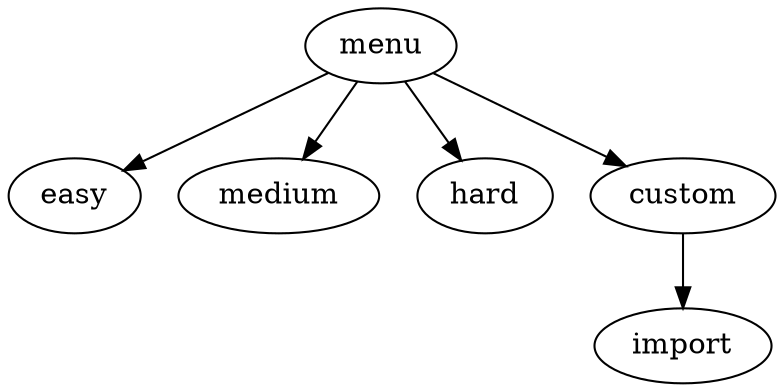 digraph menu{
    menu->easy;
    menu->medium;
    menu->hard;
    menu->custom;

    custom->import;
}

